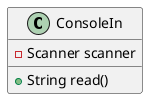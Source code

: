 @startuml
'https://plantuml.com/class-diagram

class ConsoleIn {
    -Scanner scanner

    +String read()
}

@enduml